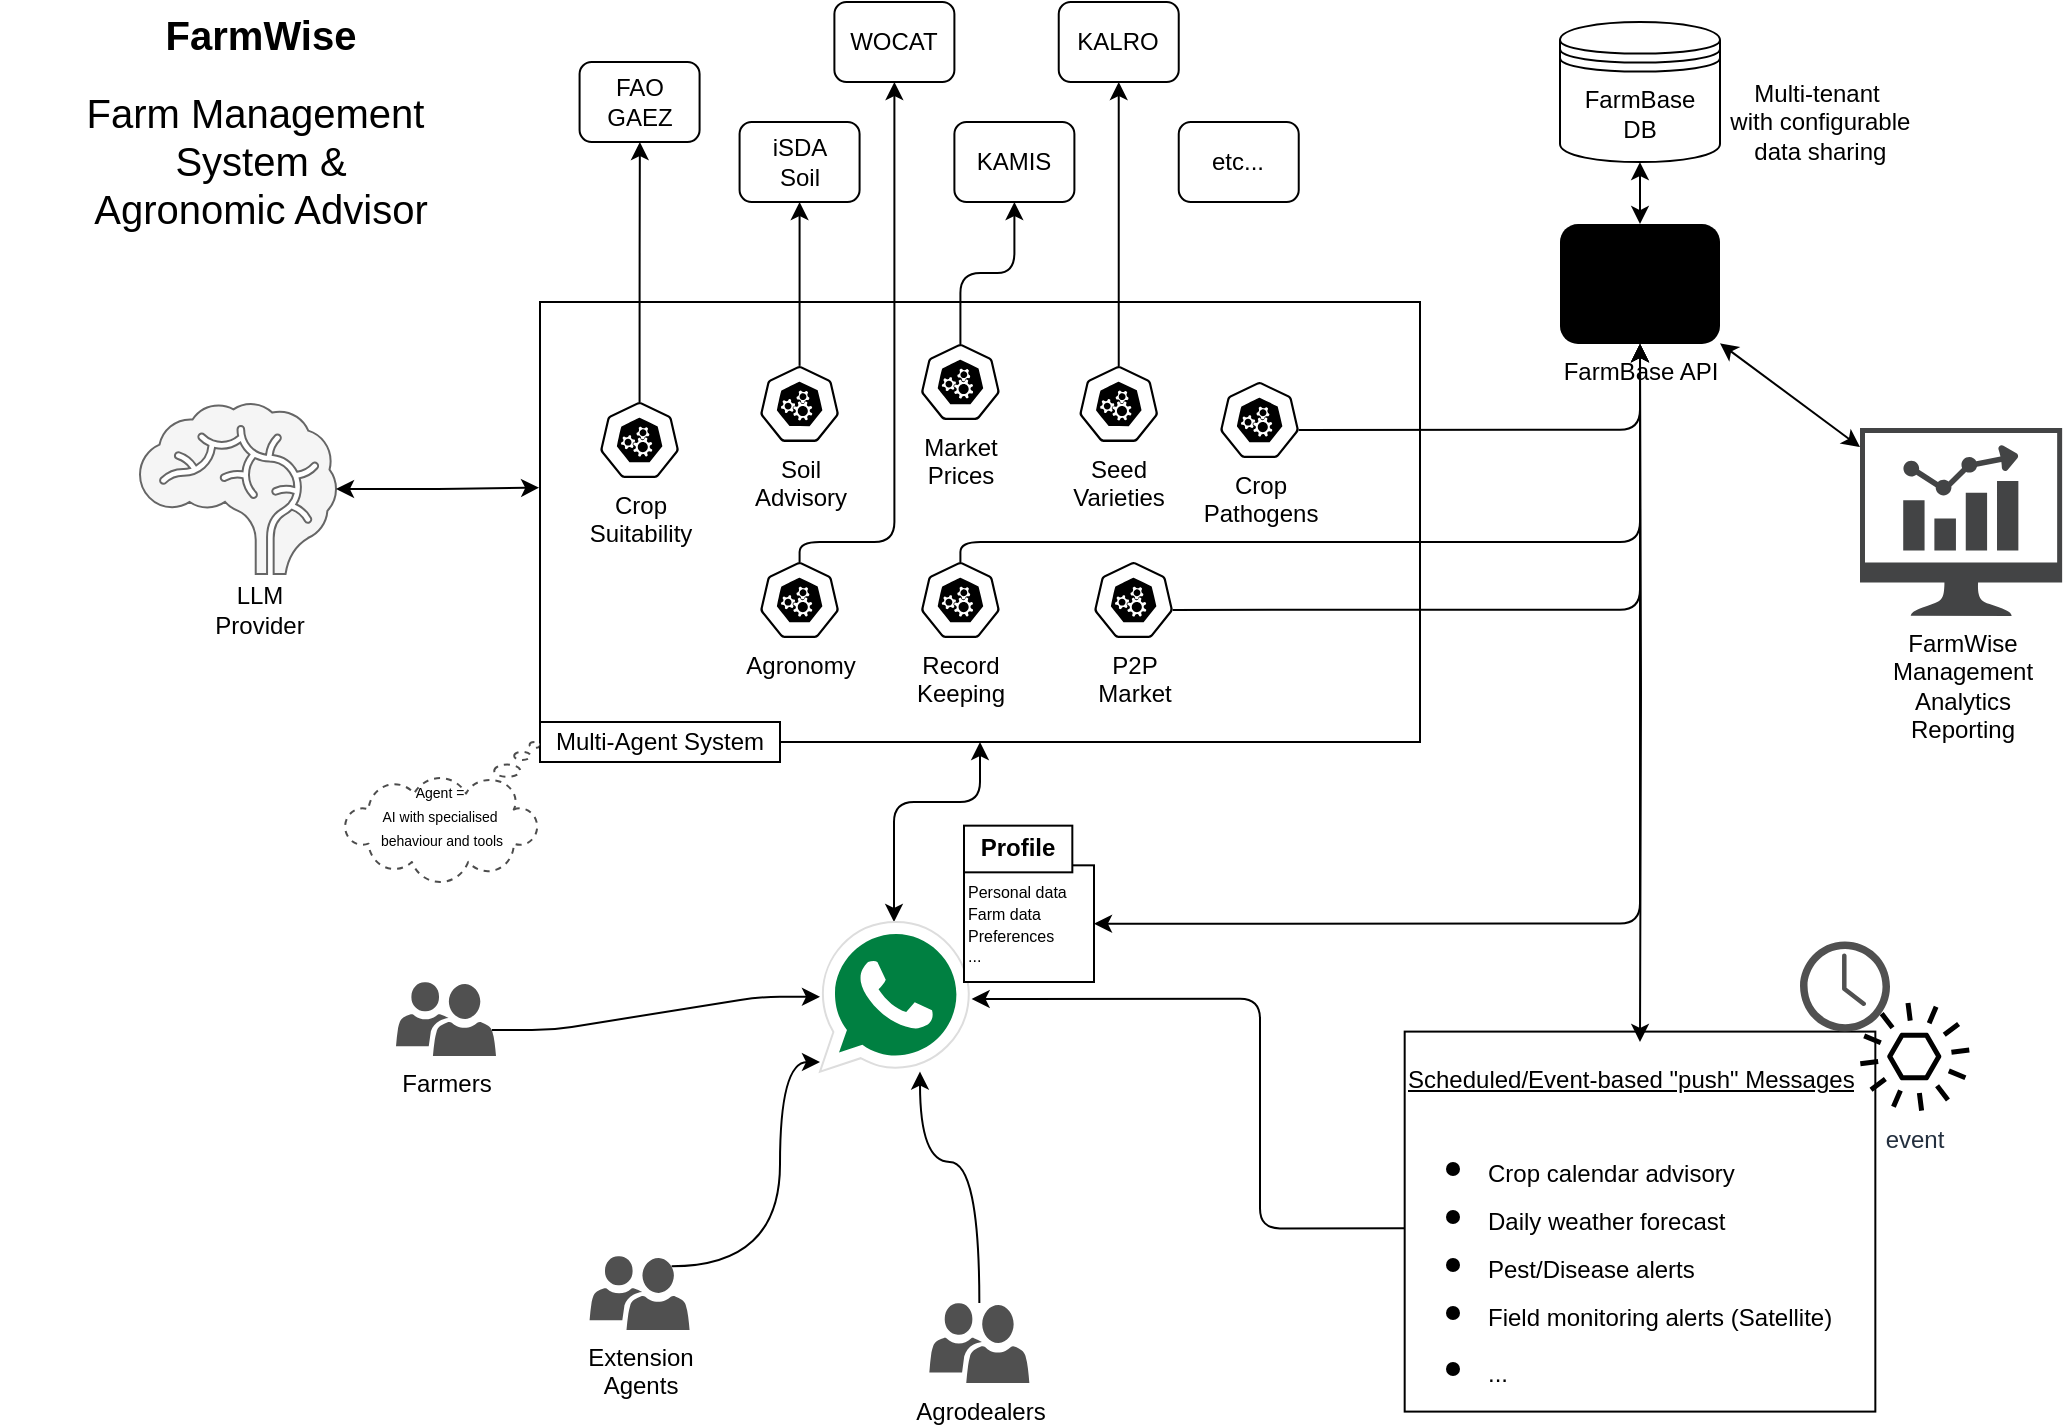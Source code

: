 <mxfile version="28.0.6">
  <diagram name="Page-1" id="GMAHROKjQBxpr4yg893g">
    <mxGraphModel dx="2946" dy="1219" grid="1" gridSize="10" guides="1" tooltips="1" connect="1" arrows="1" fold="1" page="1" pageScale="1" pageWidth="1169" pageHeight="827" math="0" shadow="0">
      <root>
        <mxCell id="0" />
        <mxCell id="1" parent="0" />
        <mxCell id="2SEQ9JCuGxX66qTga9O--121" style="edgeStyle=orthogonalEdgeStyle;rounded=1;orthogonalLoop=1;jettySize=auto;html=1;exitX=0.5;exitY=1;exitDx=0;exitDy=0;startArrow=classic;startFill=1;" parent="1" source="2SEQ9JCuGxX66qTga9O--86" target="2SEQ9JCuGxX66qTga9O--9" edge="1">
          <mxGeometry relative="1" as="geometry">
            <Array as="points">
              <mxPoint x="560" y="440" />
              <mxPoint x="517" y="440" />
            </Array>
          </mxGeometry>
        </mxCell>
        <mxCell id="2SEQ9JCuGxX66qTga9O--86" value="" style="rounded=0;whiteSpace=wrap;html=1;" parent="1" vertex="1">
          <mxGeometry x="340" y="190" width="440" height="220" as="geometry" />
        </mxCell>
        <mxCell id="2SEQ9JCuGxX66qTga9O--18" value="" style="edgeStyle=orthogonalEdgeStyle;rounded=1;orthogonalLoop=1;jettySize=auto;html=1;startArrow=classic;startFill=1;" parent="1" source="2SEQ9JCuGxX66qTga9O--5" target="2SEQ9JCuGxX66qTga9O--16" edge="1">
          <mxGeometry relative="1" as="geometry" />
        </mxCell>
        <mxCell id="2SEQ9JCuGxX66qTga9O--5" value="FarmBase&lt;div&gt;DB&lt;/div&gt;" style="shape=datastore;whiteSpace=wrap;html=1;rounded=1;" parent="1" vertex="1">
          <mxGeometry x="850" y="50.06" width="80" height="70" as="geometry" />
        </mxCell>
        <mxCell id="2SEQ9JCuGxX66qTga9O--90" style="edgeStyle=orthogonalEdgeStyle;rounded=1;orthogonalLoop=1;jettySize=auto;html=1;exitX=0.5;exitY=0;exitDx=0;exitDy=0;exitPerimeter=0;" parent="1" source="2SEQ9JCuGxX66qTga9O--6" edge="1">
          <mxGeometry relative="1" as="geometry">
            <mxPoint x="389.926" y="110.0" as="targetPoint" />
          </mxGeometry>
        </mxCell>
        <mxCell id="2SEQ9JCuGxX66qTga9O--6" value="Crop&lt;div&gt;Suitability&lt;/div&gt;" style="aspect=fixed;sketch=0;html=1;dashed=0;whitespace=wrap;verticalLabelPosition=bottom;verticalAlign=top;points=[[0.005,0.63,0],[0.1,0.2,0],[0.9,0.2,0],[0.5,0,0],[0.995,0.63,0],[0.72,0.99,0],[0.5,1,0],[0.28,0.99,0]];shape=mxgraph.kubernetes.icon2;prIcon=api;rounded=1;" parent="1" vertex="1">
          <mxGeometry x="370" y="240" width="39.58" height="38" as="geometry" />
        </mxCell>
        <mxCell id="2SEQ9JCuGxX66qTga9O--9" value="" style="dashed=0;outlineConnect=0;html=1;align=center;labelPosition=center;verticalLabelPosition=bottom;verticalAlign=top;shape=mxgraph.weblogos.whatsapp;fillColor=#008041;strokeColor=#dddddd;rounded=1;" parent="1" vertex="1">
          <mxGeometry x="480" y="500" width="74.4" height="74.8" as="geometry" />
        </mxCell>
        <mxCell id="2SEQ9JCuGxX66qTga9O--16" value="FarmBase API" style="sketch=0;verticalLabelPosition=bottom;sketch=0;aspect=fixed;html=1;verticalAlign=top;strokeColor=none;fillColor=#000000;align=center;outlineConnect=0;pointerEvents=1;shape=mxgraph.citrix2.citrix_cloud_api;rounded=1;" parent="1" vertex="1">
          <mxGeometry x="850" y="151.03" width="80" height="59.94" as="geometry" />
        </mxCell>
        <mxCell id="2SEQ9JCuGxX66qTga9O--104" style="edgeStyle=orthogonalEdgeStyle;rounded=1;orthogonalLoop=1;jettySize=auto;html=1;exitX=0.5;exitY=0;exitDx=0;exitDy=0;exitPerimeter=0;" parent="1" source="2SEQ9JCuGxX66qTga9O--19" target="2SEQ9JCuGxX66qTga9O--16" edge="1">
          <mxGeometry relative="1" as="geometry">
            <Array as="points">
              <mxPoint x="550" y="310" />
              <mxPoint x="890" y="310" />
            </Array>
          </mxGeometry>
        </mxCell>
        <mxCell id="2SEQ9JCuGxX66qTga9O--19" value="&lt;div&gt;Record&lt;/div&gt;&lt;div&gt;Keeping&lt;/div&gt;" style="aspect=fixed;sketch=0;html=1;dashed=0;whitespace=wrap;verticalLabelPosition=bottom;verticalAlign=top;points=[[0.005,0.63,0],[0.1,0.2,0],[0.9,0.2,0],[0.5,0,0],[0.995,0.63,0],[0.72,0.99,0],[0.5,1,0],[0.28,0.99,0]];shape=mxgraph.kubernetes.icon2;prIcon=api;rounded=1;" parent="1" vertex="1">
          <mxGeometry x="530.42" y="320" width="39.58" height="38" as="geometry" />
        </mxCell>
        <mxCell id="2SEQ9JCuGxX66qTga9O--91" style="edgeStyle=orthogonalEdgeStyle;rounded=1;orthogonalLoop=1;jettySize=auto;html=1;exitX=0.5;exitY=0;exitDx=0;exitDy=0;exitPerimeter=0;entryX=0.5;entryY=1;entryDx=0;entryDy=0;" parent="1" source="2SEQ9JCuGxX66qTga9O--20" target="2SEQ9JCuGxX66qTga9O--78" edge="1">
          <mxGeometry relative="1" as="geometry" />
        </mxCell>
        <mxCell id="2SEQ9JCuGxX66qTga9O--20" value="Soil&lt;div&gt;Advisory&lt;/div&gt;" style="aspect=fixed;sketch=0;html=1;dashed=0;whitespace=wrap;verticalLabelPosition=bottom;verticalAlign=top;points=[[0.005,0.63,0],[0.1,0.2,0],[0.9,0.2,0],[0.5,0,0],[0.995,0.63,0],[0.72,0.99,0],[0.5,1,0],[0.28,0.99,0]];shape=mxgraph.kubernetes.icon2;prIcon=api;rounded=1;" parent="1" vertex="1">
          <mxGeometry x="450" y="221.94" width="39.58" height="38" as="geometry" />
        </mxCell>
        <mxCell id="2SEQ9JCuGxX66qTga9O--92" style="edgeStyle=orthogonalEdgeStyle;rounded=1;orthogonalLoop=1;jettySize=auto;html=1;exitX=0.5;exitY=0;exitDx=0;exitDy=0;exitPerimeter=0;" parent="1" source="2SEQ9JCuGxX66qTga9O--21" target="2SEQ9JCuGxX66qTga9O--79" edge="1">
          <mxGeometry relative="1" as="geometry" />
        </mxCell>
        <mxCell id="2SEQ9JCuGxX66qTga9O--21" value="Market&lt;div&gt;Prices&lt;/div&gt;" style="aspect=fixed;sketch=0;html=1;dashed=0;whitespace=wrap;verticalLabelPosition=bottom;verticalAlign=top;points=[[0.005,0.63,0],[0.1,0.2,0],[0.9,0.2,0],[0.5,0,0],[0.995,0.63,0],[0.72,0.99,0],[0.5,1,0],[0.28,0.99,0]];shape=mxgraph.kubernetes.icon2;prIcon=api;rounded=1;" parent="1" vertex="1">
          <mxGeometry x="530.42" y="210.97" width="39.58" height="38" as="geometry" />
        </mxCell>
        <mxCell id="2SEQ9JCuGxX66qTga9O--102" style="edgeStyle=orthogonalEdgeStyle;rounded=1;orthogonalLoop=1;jettySize=auto;html=1;exitX=0.995;exitY=0.63;exitDx=0;exitDy=0;exitPerimeter=0;" parent="1" source="2SEQ9JCuGxX66qTga9O--22" target="2SEQ9JCuGxX66qTga9O--16" edge="1">
          <mxGeometry relative="1" as="geometry" />
        </mxCell>
        <mxCell id="2SEQ9JCuGxX66qTga9O--22" value="P2P&lt;div&gt;Market&lt;/div&gt;" style="aspect=fixed;sketch=0;html=1;dashed=0;whitespace=wrap;verticalLabelPosition=bottom;verticalAlign=top;points=[[0.005,0.63,0],[0.1,0.2,0],[0.9,0.2,0],[0.5,0,0],[0.995,0.63,0],[0.72,0.99,0],[0.5,1,0],[0.28,0.99,0]];shape=mxgraph.kubernetes.icon2;prIcon=api;rounded=1;" parent="1" vertex="1">
          <mxGeometry x="617" y="320" width="39.58" height="38" as="geometry" />
        </mxCell>
        <mxCell id="2SEQ9JCuGxX66qTga9O--94" style="edgeStyle=orthogonalEdgeStyle;rounded=1;orthogonalLoop=1;jettySize=auto;html=1;exitX=0.5;exitY=0;exitDx=0;exitDy=0;exitPerimeter=0;entryX=0.5;entryY=1;entryDx=0;entryDy=0;" parent="1" source="2SEQ9JCuGxX66qTga9O--23" target="2SEQ9JCuGxX66qTga9O--80" edge="1">
          <mxGeometry relative="1" as="geometry" />
        </mxCell>
        <mxCell id="2SEQ9JCuGxX66qTga9O--23" value="Seed&lt;div&gt;Varieties&lt;/div&gt;" style="aspect=fixed;sketch=0;html=1;dashed=0;whitespace=wrap;verticalLabelPosition=bottom;verticalAlign=top;points=[[0.005,0.63,0],[0.1,0.2,0],[0.9,0.2,0],[0.5,0,0],[0.995,0.63,0],[0.72,0.99,0],[0.5,1,0],[0.28,0.99,0]];shape=mxgraph.kubernetes.icon2;prIcon=api;rounded=1;" parent="1" vertex="1">
          <mxGeometry x="609.58" y="221.94" width="39.58" height="38" as="geometry" />
        </mxCell>
        <mxCell id="2SEQ9JCuGxX66qTga9O--95" style="edgeStyle=orthogonalEdgeStyle;rounded=1;orthogonalLoop=1;jettySize=auto;html=1;exitX=0.995;exitY=0.63;exitDx=0;exitDy=0;exitPerimeter=0;" parent="1" source="2SEQ9JCuGxX66qTga9O--24" target="2SEQ9JCuGxX66qTga9O--16" edge="1">
          <mxGeometry relative="1" as="geometry">
            <Array as="points">
              <mxPoint x="890" y="254" />
            </Array>
          </mxGeometry>
        </mxCell>
        <mxCell id="2SEQ9JCuGxX66qTga9O--24" value="Crop&lt;div&gt;Pathogens&lt;/div&gt;" style="aspect=fixed;sketch=0;html=1;dashed=0;whitespace=wrap;verticalLabelPosition=bottom;verticalAlign=top;points=[[0.005,0.63,0],[0.1,0.2,0],[0.9,0.2,0],[0.5,0,0],[0.995,0.63,0],[0.72,0.99,0],[0.5,1,0],[0.28,0.99,0]];shape=mxgraph.kubernetes.icon2;prIcon=api;rounded=1;" parent="1" vertex="1">
          <mxGeometry x="680" y="230" width="39.58" height="38" as="geometry" />
        </mxCell>
        <mxCell id="2SEQ9JCuGxX66qTga9O--25" value="FarmWise&lt;div&gt;Management&lt;/div&gt;&lt;div&gt;Analytics&lt;/div&gt;&lt;div&gt;Reporting&lt;/div&gt;" style="sketch=0;pointerEvents=1;shadow=0;dashed=0;html=1;strokeColor=none;fillColor=#434445;aspect=fixed;labelPosition=center;verticalLabelPosition=bottom;verticalAlign=top;align=center;outlineConnect=0;shape=mxgraph.vvd.nsx_dashboard;rounded=1;" parent="1" vertex="1">
          <mxGeometry x="1000" y="253" width="101.07" height="94" as="geometry" />
        </mxCell>
        <mxCell id="2SEQ9JCuGxX66qTga9O--118" style="edgeStyle=entityRelationEdgeStyle;rounded=1;orthogonalLoop=1;jettySize=auto;html=1;exitX=0.96;exitY=0.65;exitDx=0;exitDy=0;exitPerimeter=0;" parent="1" source="2SEQ9JCuGxX66qTga9O--39" target="2SEQ9JCuGxX66qTga9O--9" edge="1">
          <mxGeometry relative="1" as="geometry">
            <Array as="points">
              <mxPoint x="400" y="520" />
              <mxPoint x="390" y="520" />
              <mxPoint x="390" y="500" />
            </Array>
          </mxGeometry>
        </mxCell>
        <mxCell id="2SEQ9JCuGxX66qTga9O--39" value="Farmers" style="sketch=0;pointerEvents=1;shadow=0;dashed=0;html=1;strokeColor=none;labelPosition=center;verticalLabelPosition=bottom;verticalAlign=top;align=center;fillColor=#505050;shape=mxgraph.mscae.intune.user_group;rounded=1;" parent="1" vertex="1">
          <mxGeometry x="268" y="530" width="50" height="37" as="geometry" />
        </mxCell>
        <mxCell id="2SEQ9JCuGxX66qTga9O--119" style="edgeStyle=orthogonalEdgeStyle;rounded=1;orthogonalLoop=1;jettySize=auto;html=1;exitX=0.82;exitY=0.14;exitDx=0;exitDy=0;exitPerimeter=0;curved=1;" parent="1" source="2SEQ9JCuGxX66qTga9O--40" target="2SEQ9JCuGxX66qTga9O--9" edge="1">
          <mxGeometry relative="1" as="geometry">
            <Array as="points">
              <mxPoint x="460" y="672" />
              <mxPoint x="460" y="570" />
            </Array>
          </mxGeometry>
        </mxCell>
        <mxCell id="2SEQ9JCuGxX66qTga9O--40" value="Extension&lt;div&gt;Agents&lt;/div&gt;" style="sketch=0;pointerEvents=1;shadow=0;dashed=0;html=1;strokeColor=none;labelPosition=center;verticalLabelPosition=bottom;verticalAlign=top;align=center;fillColor=#505050;shape=mxgraph.mscae.intune.user_group;rounded=1;" parent="1" vertex="1">
          <mxGeometry x="364.79" y="667" width="50" height="37" as="geometry" />
        </mxCell>
        <mxCell id="2SEQ9JCuGxX66qTga9O--120" style="edgeStyle=orthogonalEdgeStyle;rounded=1;orthogonalLoop=1;jettySize=auto;html=1;exitX=0.5;exitY=0;exitDx=0;exitDy=0;exitPerimeter=0;curved=1;" parent="1" source="2SEQ9JCuGxX66qTga9O--41" target="2SEQ9JCuGxX66qTga9O--9" edge="1">
          <mxGeometry relative="1" as="geometry">
            <Array as="points">
              <mxPoint x="560" y="620" />
              <mxPoint x="530" y="620" />
            </Array>
          </mxGeometry>
        </mxCell>
        <mxCell id="2SEQ9JCuGxX66qTga9O--41" value="Agrodealers" style="sketch=0;pointerEvents=1;shadow=0;dashed=0;html=1;strokeColor=none;labelPosition=center;verticalLabelPosition=bottom;verticalAlign=top;align=center;fillColor=#505050;shape=mxgraph.mscae.intune.user_group;rounded=1;" parent="1" vertex="1">
          <mxGeometry x="534.67" y="690.5" width="50" height="40" as="geometry" />
        </mxCell>
        <mxCell id="2SEQ9JCuGxX66qTga9O--99" style="edgeStyle=orthogonalEdgeStyle;rounded=1;orthogonalLoop=1;jettySize=auto;html=1;exitX=0.5;exitY=0;exitDx=0;exitDy=0;exitPerimeter=0;entryX=0.5;entryY=1;entryDx=0;entryDy=0;" parent="1" source="2SEQ9JCuGxX66qTga9O--55" target="2SEQ9JCuGxX66qTga9O--62" edge="1">
          <mxGeometry relative="1" as="geometry">
            <Array as="points">
              <mxPoint x="470" y="310" />
              <mxPoint x="517" y="310" />
            </Array>
          </mxGeometry>
        </mxCell>
        <mxCell id="2SEQ9JCuGxX66qTga9O--55" value="Agronomy" style="aspect=fixed;sketch=0;html=1;dashed=0;whitespace=wrap;verticalLabelPosition=bottom;verticalAlign=top;points=[[0.005,0.63,0],[0.1,0.2,0],[0.9,0.2,0],[0.5,0,0],[0.995,0.63,0],[0.72,0.99,0],[0.5,1,0],[0.28,0.99,0]];shape=mxgraph.kubernetes.icon2;prIcon=api;rounded=1;" parent="1" vertex="1">
          <mxGeometry x="450" y="320" width="39.58" height="38" as="geometry" />
        </mxCell>
        <mxCell id="2SEQ9JCuGxX66qTga9O--62" value="WOCAT" style="rounded=1;whiteSpace=wrap;html=1;" parent="1" vertex="1">
          <mxGeometry x="487.2" y="40" width="60" height="40" as="geometry" />
        </mxCell>
        <mxCell id="2SEQ9JCuGxX66qTga9O--77" value="" style="group" parent="1" vertex="1" connectable="0">
          <mxGeometry x="552" y="460" width="65" height="70" as="geometry" />
        </mxCell>
        <mxCell id="2SEQ9JCuGxX66qTga9O--68" value="&lt;div style=&quot;line-height: 80%;&quot;&gt;&lt;span style=&quot;font-size: 8px; background-color: transparent; color: light-dark(rgb(0, 0, 0), rgb(255, 255, 255));&quot;&gt;Personal data&lt;/span&gt;&lt;br&gt;&lt;span style=&quot;font-size: 8px; background-color: transparent; color: light-dark(rgb(0, 0, 0), rgb(255, 255, 255));&quot;&gt;Farm data&lt;/span&gt;&lt;br&gt;&lt;span style=&quot;font-size: 8px; background-color: transparent; color: light-dark(rgb(0, 0, 0), rgb(255, 255, 255));&quot;&gt;Preferences&lt;/span&gt;&lt;/div&gt;&lt;div style=&quot;line-height: 80%;&quot;&gt;&lt;span style=&quot;font-size: 8px; background-color: transparent; color: light-dark(rgb(0, 0, 0), rgb(255, 255, 255));&quot;&gt;...&lt;/span&gt;&lt;/div&gt;" style="rounded=0;whiteSpace=wrap;html=1;align=left;" parent="2SEQ9JCuGxX66qTga9O--77" vertex="1">
          <mxGeometry y="11.667" width="65" height="58.333" as="geometry" />
        </mxCell>
        <mxCell id="2SEQ9JCuGxX66qTga9O--76" value="&lt;b&gt;Profile&lt;/b&gt;" style="rounded=0;whiteSpace=wrap;html=1;" parent="2SEQ9JCuGxX66qTga9O--77" vertex="1">
          <mxGeometry y="-8.17" width="54.167" height="23.333" as="geometry" />
        </mxCell>
        <mxCell id="2SEQ9JCuGxX66qTga9O--78" value="iSDA&lt;div&gt;Soil&lt;/div&gt;" style="rounded=1;whiteSpace=wrap;html=1;" parent="1" vertex="1">
          <mxGeometry x="439.79" y="100" width="60" height="40" as="geometry" />
        </mxCell>
        <mxCell id="2SEQ9JCuGxX66qTga9O--79" value="KAMIS" style="rounded=1;whiteSpace=wrap;html=1;" parent="1" vertex="1">
          <mxGeometry x="547.2" y="100" width="60" height="40" as="geometry" />
        </mxCell>
        <mxCell id="2SEQ9JCuGxX66qTga9O--80" value="KALRO" style="rounded=1;whiteSpace=wrap;html=1;" parent="1" vertex="1">
          <mxGeometry x="599.37" y="40" width="60" height="40" as="geometry" />
        </mxCell>
        <mxCell id="2SEQ9JCuGxX66qTga9O--81" value="&lt;font face=&quot;Helvetica&quot; style=&quot;font-size: 20px;&quot;&gt;&lt;b&gt;FarmWise&lt;/b&gt;&lt;/font&gt;&lt;div&gt;&lt;br&gt;&lt;/div&gt;&lt;div&gt;&lt;div&gt;&lt;font face=&quot;Helvetica&quot; style=&quot;font-size: 20px;&quot;&gt;Farm Management&amp;nbsp;&lt;/font&gt;&lt;/div&gt;&lt;div&gt;&lt;font face=&quot;Helvetica&quot; style=&quot;font-size: 20px;&quot;&gt;System &amp;amp;&lt;/font&gt;&lt;/div&gt;&lt;div&gt;&lt;font face=&quot;Helvetica&quot; style=&quot;font-size: 20px;&quot;&gt;Agronomic Advisor&lt;/font&gt;&lt;/div&gt;&lt;/div&gt;" style="text;html=1;align=center;verticalAlign=middle;resizable=0;points=[];autosize=1;strokeColor=none;fillColor=none;" parent="1" vertex="1">
          <mxGeometry x="100" y="40.0" width="200" height="120" as="geometry" />
        </mxCell>
        <mxCell id="2SEQ9JCuGxX66qTga9O--84" value="" style="group" parent="1" vertex="1" connectable="0">
          <mxGeometry x="772.34" y="554.8" width="265.66" height="190" as="geometry" />
        </mxCell>
        <mxCell id="2SEQ9JCuGxX66qTga9O--83" value="" style="rounded=0;whiteSpace=wrap;html=1;" parent="2SEQ9JCuGxX66qTga9O--84" vertex="1">
          <mxGeometry width="235.33" height="190" as="geometry" />
        </mxCell>
        <mxCell id="2SEQ9JCuGxX66qTga9O--29" value="&lt;h4 style=&quot;margin-top: 0px;&quot;&gt;&lt;span style=&quot;background-color: transparent; color: light-dark(rgb(0, 0, 0), rgb(255, 255, 255)); font-weight: normal;&quot;&gt;&lt;u&gt;Scheduled/Event-based &quot;push&quot; Messages&lt;/u&gt;&lt;/span&gt;&lt;/h4&gt;&lt;h1 style=&quot;margin-top: 0px;&quot;&gt;&lt;ul style=&quot;line-height: 100%;&quot;&gt;&lt;li&gt;&lt;span style=&quot;font-weight: 400; line-height: 100%; font-size: 12px;&quot;&gt;Crop calendar advisory&amp;nbsp;&lt;/span&gt;&lt;/li&gt;&lt;li&gt;&lt;span style=&quot;font-weight: 400; line-height: 100%; font-size: 12px;&quot;&gt;Daily weather forecast&lt;/span&gt;&lt;/li&gt;&lt;li&gt;&lt;span style=&quot;font-weight: 400; line-height: 100%; font-size: 12px;&quot;&gt;Pest/Disease alerts&lt;/span&gt;&lt;/li&gt;&lt;li&gt;&lt;span style=&quot;font-weight: 400; line-height: 100%; font-size: 12px;&quot;&gt;Field monitoring alerts (&lt;/span&gt;&lt;span style=&quot;font-size: 12px; font-weight: 400;&quot;&gt;Satellite)&lt;/span&gt;&lt;/li&gt;&lt;li&gt;&lt;span style=&quot;font-weight: 400; font-size: 12px;&quot;&gt;...&lt;/span&gt;&lt;/li&gt;&lt;/ul&gt;&lt;/h1&gt;" style="text;html=1;whiteSpace=wrap;overflow=hidden;rounded=0;" parent="2SEQ9JCuGxX66qTga9O--84" vertex="1">
          <mxGeometry y="10" width="235.33" height="176.76" as="geometry" />
        </mxCell>
        <mxCell id="2SEQ9JCuGxX66qTga9O--115" value="event" style="sketch=0;outlineConnect=0;fontColor=#232F3E;gradientColor=none;fillColor=#000000;strokeColor=none;dashed=0;verticalLabelPosition=bottom;verticalAlign=top;align=center;html=1;fontSize=12;fontStyle=0;aspect=fixed;pointerEvents=1;shape=mxgraph.aws4.event;rounded=1;" parent="2SEQ9JCuGxX66qTga9O--84" vertex="1">
          <mxGeometry x="227.66" y="-14.8" width="54.8" height="54.8" as="geometry" />
        </mxCell>
        <mxCell id="2SEQ9JCuGxX66qTga9O--87" value="Multi-Agent System" style="rounded=0;whiteSpace=wrap;html=1;" parent="1" vertex="1">
          <mxGeometry x="340" y="400" width="120" height="20" as="geometry" />
        </mxCell>
        <mxCell id="2SEQ9JCuGxX66qTga9O--105" style="edgeStyle=orthogonalEdgeStyle;rounded=1;orthogonalLoop=1;jettySize=auto;html=1;exitX=1;exitY=0.5;exitDx=0;exitDy=0;startArrow=classic;startFill=1;" parent="1" source="2SEQ9JCuGxX66qTga9O--68" target="2SEQ9JCuGxX66qTga9O--16" edge="1">
          <mxGeometry relative="1" as="geometry">
            <mxPoint x="940.0" y="170" as="targetPoint" />
          </mxGeometry>
        </mxCell>
        <mxCell id="2SEQ9JCuGxX66qTga9O--106" style="edgeStyle=orthogonalEdgeStyle;rounded=1;orthogonalLoop=1;jettySize=auto;html=1;startArrow=classic;startFill=1;" parent="1" target="2SEQ9JCuGxX66qTga9O--16" edge="1">
          <mxGeometry relative="1" as="geometry">
            <mxPoint x="890" y="560" as="sourcePoint" />
          </mxGeometry>
        </mxCell>
        <mxCell id="2SEQ9JCuGxX66qTga9O--107" style="edgeStyle=orthogonalEdgeStyle;rounded=1;orthogonalLoop=1;jettySize=auto;html=1;exitX=0;exitY=0.5;exitDx=0;exitDy=0;entryX=1.019;entryY=0.514;entryDx=0;entryDy=0;entryPerimeter=0;" parent="1" source="2SEQ9JCuGxX66qTga9O--29" target="2SEQ9JCuGxX66qTga9O--9" edge="1">
          <mxGeometry relative="1" as="geometry">
            <Array as="points">
              <mxPoint x="700" y="653" />
              <mxPoint x="700" y="538" />
            </Array>
          </mxGeometry>
        </mxCell>
        <mxCell id="2SEQ9JCuGxX66qTga9O--111" value="" style="endArrow=classic;startArrow=classic;html=1;rounded=1;" parent="1" source="2SEQ9JCuGxX66qTga9O--25" target="2SEQ9JCuGxX66qTga9O--16" edge="1">
          <mxGeometry width="50" height="50" relative="1" as="geometry">
            <mxPoint x="400" y="470" as="sourcePoint" />
            <mxPoint x="450" y="420" as="targetPoint" />
          </mxGeometry>
        </mxCell>
        <mxCell id="2SEQ9JCuGxX66qTga9O--112" value="FAO&lt;div&gt;GAEZ&lt;/div&gt;" style="rounded=1;whiteSpace=wrap;html=1;" parent="1" vertex="1">
          <mxGeometry x="359.79" y="70" width="60" height="40" as="geometry" />
        </mxCell>
        <mxCell id="2SEQ9JCuGxX66qTga9O--113" value="etc..." style="rounded=1;whiteSpace=wrap;html=1;" parent="1" vertex="1">
          <mxGeometry x="659.37" y="100" width="60" height="40" as="geometry" />
        </mxCell>
        <mxCell id="2SEQ9JCuGxX66qTga9O--114" value="" style="pointerEvents=1;shadow=0;dashed=0;html=1;strokeColor=none;fillColor=#505050;labelPosition=center;verticalLabelPosition=bottom;verticalAlign=top;outlineConnect=0;align=center;shape=mxgraph.office.concepts.clock;rounded=1;" parent="1" vertex="1">
          <mxGeometry x="970" y="509.8" width="45" height="45" as="geometry" />
        </mxCell>
        <mxCell id="2SEQ9JCuGxX66qTga9O--122" value="&lt;div style=&quot;line-height: 100%;&quot;&gt;&lt;font style=&quot;font-size: 7px; line-height: 100%;&quot;&gt;Agent =&amp;nbsp;&lt;/font&gt;&lt;div&gt;&lt;font style=&quot;font-size: 7px; line-height: 100%;&quot;&gt;AI with specialised&amp;nbsp;&lt;/font&gt;&lt;/div&gt;&lt;div&gt;&lt;font style=&quot;font-size: 7px; line-height: 100%;&quot;&gt;behaviour and tools&lt;/font&gt;&lt;/div&gt;&lt;/div&gt;" style="whiteSpace=wrap;html=1;shape=mxgraph.basic.cloud_callout;rounded=1;direction=west;opacity=70;dashed=1;" parent="1" vertex="1">
          <mxGeometry x="242" y="410" width="98" height="70" as="geometry" />
        </mxCell>
        <mxCell id="2SEQ9JCuGxX66qTga9O--125" value="&lt;div style=&quot;line-height: 100%;&quot;&gt;&lt;br&gt;&lt;/div&gt;" style="text;html=1;align=center;verticalAlign=middle;resizable=0;points=[];autosize=1;strokeColor=none;fillColor=none;" parent="1" vertex="1">
          <mxGeometry x="70" y="500" width="20" height="30" as="geometry" />
        </mxCell>
        <mxCell id="2SEQ9JCuGxX66qTga9O--127" value="Multi-tenant&lt;div&gt;&amp;nbsp;with configurable&lt;/div&gt;&lt;div&gt;&amp;nbsp;data sharing&lt;/div&gt;" style="text;html=1;align=center;verticalAlign=middle;resizable=0;points=[];autosize=1;strokeColor=none;fillColor=none;" parent="1" vertex="1">
          <mxGeometry x="918" y="70" width="120" height="60" as="geometry" />
        </mxCell>
        <mxCell id="2SEQ9JCuGxX66qTga9O--128" value="" style="group" parent="1" vertex="1" connectable="0">
          <mxGeometry x="140" y="241" width="98" height="118.0" as="geometry" />
        </mxCell>
        <mxCell id="2SEQ9JCuGxX66qTga9O--27" value="" style="shape=mxgraph.signs.healthcare.brain;html=1;pointerEvents=1;fillColor=#f5f5f5;strokeColor=#666666;verticalLabelPosition=bottom;verticalAlign=top;align=center;rounded=1;fillStyle=auto;fontColor=#333333;" parent="2SEQ9JCuGxX66qTga9O--128" vertex="1">
          <mxGeometry width="98" height="85" as="geometry" />
        </mxCell>
        <mxCell id="2SEQ9JCuGxX66qTga9O--59" value="" style="shape=image;verticalLabelPosition=bottom;labelBackgroundColor=default;verticalAlign=top;aspect=fixed;imageAspect=0;image=https://www.svgrepo.com/show/306500/openai.svg;" parent="2SEQ9JCuGxX66qTga9O--128" vertex="1">
          <mxGeometry x="10" y="52.0" width="45" height="45" as="geometry" />
        </mxCell>
        <mxCell id="2SEQ9JCuGxX66qTga9O--89" value="LLM&lt;div&gt;Provider&lt;/div&gt;" style="text;html=1;align=center;verticalAlign=middle;whiteSpace=wrap;rounded=0;" parent="2SEQ9JCuGxX66qTga9O--128" vertex="1">
          <mxGeometry x="30" y="88.0" width="60" height="30" as="geometry" />
        </mxCell>
        <mxCell id="2SEQ9JCuGxX66qTga9O--129" style="edgeStyle=orthogonalEdgeStyle;rounded=1;orthogonalLoop=1;jettySize=auto;html=1;exitX=1;exitY=0.5;exitDx=0;exitDy=0;exitPerimeter=0;entryX=-0.001;entryY=0.422;entryDx=0;entryDy=0;entryPerimeter=0;startArrow=classic;startFill=1;" parent="1" source="2SEQ9JCuGxX66qTga9O--27" target="2SEQ9JCuGxX66qTga9O--86" edge="1">
          <mxGeometry relative="1" as="geometry" />
        </mxCell>
      </root>
    </mxGraphModel>
  </diagram>
</mxfile>

